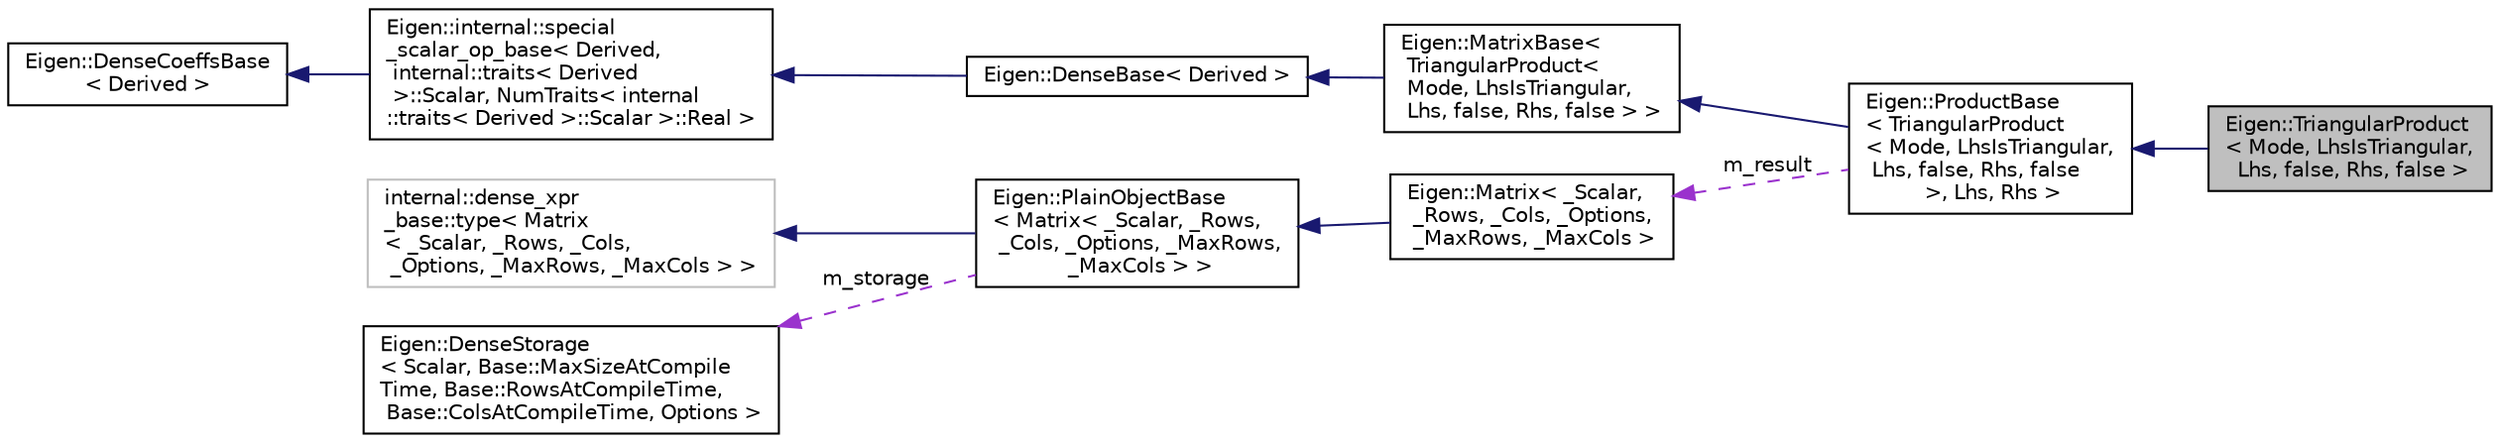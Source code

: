 digraph "Eigen::TriangularProduct&lt; Mode, LhsIsTriangular, Lhs, false, Rhs, false &gt;"
{
  edge [fontname="Helvetica",fontsize="10",labelfontname="Helvetica",labelfontsize="10"];
  node [fontname="Helvetica",fontsize="10",shape=record];
  rankdir="LR";
  Node1 [label="Eigen::TriangularProduct\l\< Mode, LhsIsTriangular,\l Lhs, false, Rhs, false \>",height=0.2,width=0.4,color="black", fillcolor="grey75", style="filled", fontcolor="black"];
  Node2 -> Node1 [dir="back",color="midnightblue",fontsize="10",style="solid",fontname="Helvetica"];
  Node2 [label="Eigen::ProductBase\l\< TriangularProduct\l\< Mode, LhsIsTriangular,\l Lhs, false, Rhs, false\l \>, Lhs, Rhs \>",height=0.2,width=0.4,color="black", fillcolor="white", style="filled",URL="$class_eigen_1_1_product_base.html"];
  Node3 -> Node2 [dir="back",color="midnightblue",fontsize="10",style="solid",fontname="Helvetica"];
  Node3 [label="Eigen::MatrixBase\<\l TriangularProduct\<\l Mode, LhsIsTriangular,\l Lhs, false, Rhs, false \> \>",height=0.2,width=0.4,color="black", fillcolor="white", style="filled",URL="$class_eigen_1_1_matrix_base.html",tooltip="Base class for all dense matrices, vectors, and expressions. "];
  Node4 -> Node3 [dir="back",color="midnightblue",fontsize="10",style="solid",fontname="Helvetica"];
  Node4 [label="Eigen::DenseBase\< Derived \>",height=0.2,width=0.4,color="black", fillcolor="white", style="filled",URL="$class_eigen_1_1_dense_base.html",tooltip="Base class for all dense matrices, vectors, and arrays. "];
  Node5 -> Node4 [dir="back",color="midnightblue",fontsize="10",style="solid",fontname="Helvetica"];
  Node5 [label="Eigen::internal::special\l_scalar_op_base\< Derived,\l internal::traits\< Derived\l \>::Scalar, NumTraits\< internal\l::traits\< Derived \>::Scalar \>::Real \>",height=0.2,width=0.4,color="black", fillcolor="white", style="filled",URL="$struct_eigen_1_1internal_1_1special__scalar__op__base.html"];
  Node6 -> Node5 [dir="back",color="midnightblue",fontsize="10",style="solid",fontname="Helvetica"];
  Node6 [label="Eigen::DenseCoeffsBase\l\< Derived \>",height=0.2,width=0.4,color="black", fillcolor="white", style="filled",URL="$class_eigen_1_1_dense_coeffs_base.html"];
  Node7 -> Node2 [dir="back",color="darkorchid3",fontsize="10",style="dashed",label=" m_result" ,fontname="Helvetica"];
  Node7 [label="Eigen::Matrix\< _Scalar,\l _Rows, _Cols, _Options,\l _MaxRows, _MaxCols \>",height=0.2,width=0.4,color="black", fillcolor="white", style="filled",URL="$class_eigen_1_1_matrix.html",tooltip="The matrix class, also used for vectors and row-vectors. "];
  Node8 -> Node7 [dir="back",color="midnightblue",fontsize="10",style="solid",fontname="Helvetica"];
  Node8 [label="Eigen::PlainObjectBase\l\< Matrix\< _Scalar, _Rows,\l _Cols, _Options, _MaxRows,\l _MaxCols \> \>",height=0.2,width=0.4,color="black", fillcolor="white", style="filled",URL="$class_eigen_1_1_plain_object_base.html"];
  Node9 -> Node8 [dir="back",color="midnightblue",fontsize="10",style="solid",fontname="Helvetica"];
  Node9 [label="internal::dense_xpr\l_base::type\< Matrix\l\< _Scalar, _Rows, _Cols,\l _Options, _MaxRows, _MaxCols \> \>",height=0.2,width=0.4,color="grey75", fillcolor="white", style="filled"];
  Node10 -> Node8 [dir="back",color="darkorchid3",fontsize="10",style="dashed",label=" m_storage" ,fontname="Helvetica"];
  Node10 [label="Eigen::DenseStorage\l\< Scalar, Base::MaxSizeAtCompile\lTime, Base::RowsAtCompileTime,\l Base::ColsAtCompileTime, Options \>",height=0.2,width=0.4,color="black", fillcolor="white", style="filled",URL="$class_eigen_1_1_dense_storage.html"];
}
